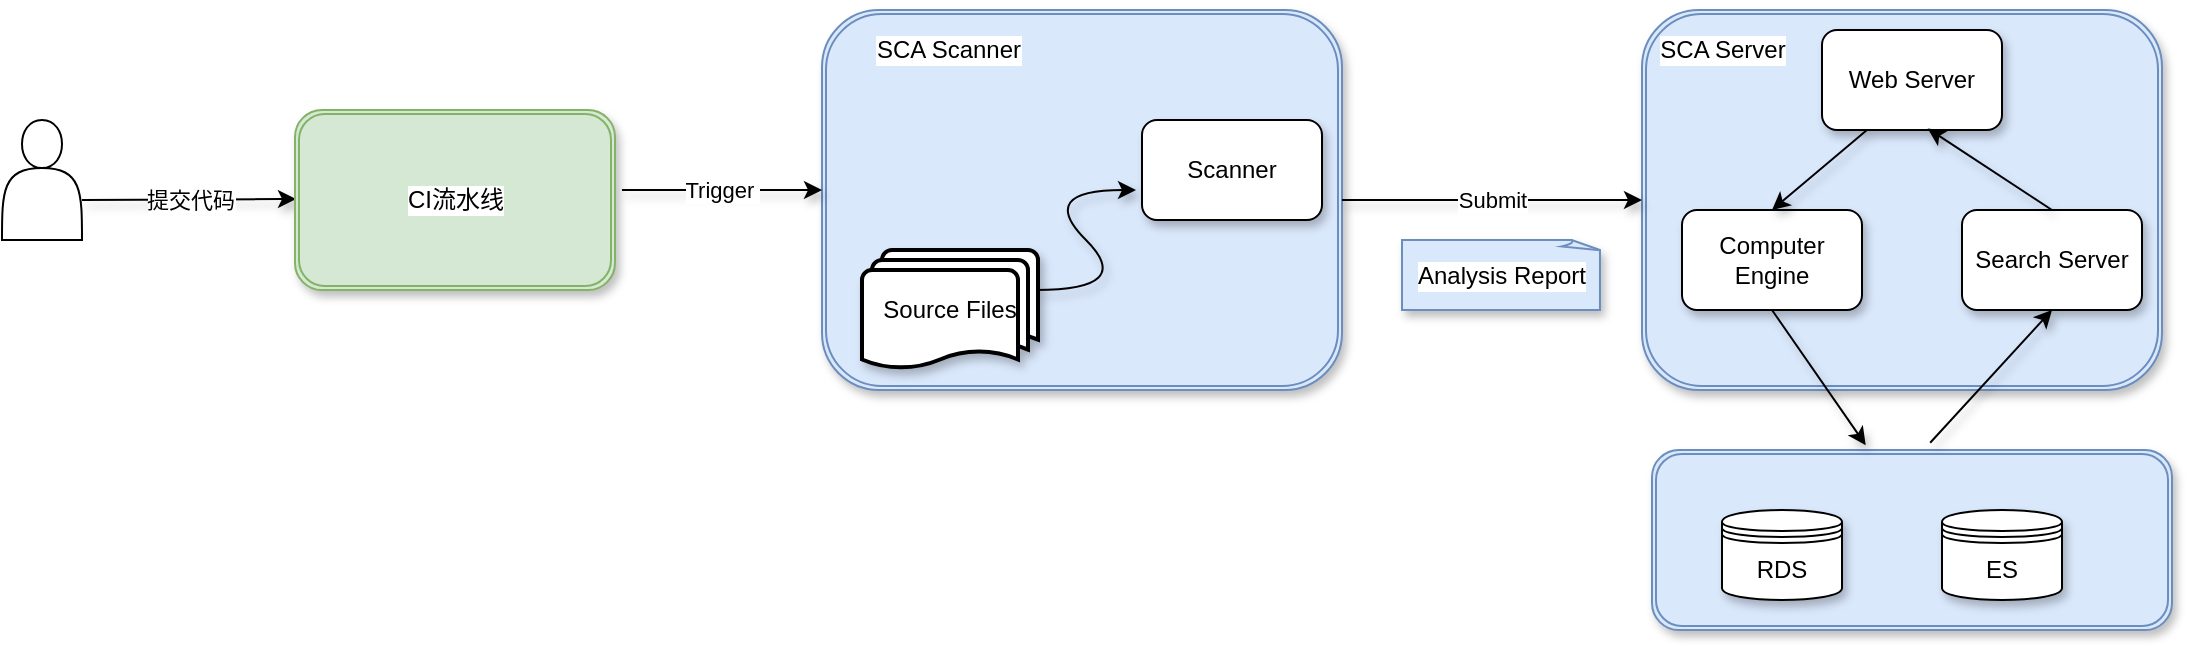 <mxfile version="17.5.0" type="github">
  <diagram id="icDhHl7vQ2tlBuYMG8xw" name="Page-1">
    <mxGraphModel dx="1937" dy="1566" grid="1" gridSize="10" guides="1" tooltips="1" connect="1" arrows="1" fold="1" page="1" pageScale="1" pageWidth="827" pageHeight="1169" math="0" shadow="0">
      <root>
        <mxCell id="0" />
        <mxCell id="1" parent="0" />
        <mxCell id="DSRnUuk4SivCTEABRJ1O-3" value="" style="shape=ext;double=1;rounded=1;whiteSpace=wrap;html=1;labelBackgroundColor=default;fillColor=#dae8fc;strokeColor=#6c8ebf;shadow=1;" parent="1" vertex="1">
          <mxGeometry x="-150" y="-340" width="260" height="190" as="geometry" />
        </mxCell>
        <mxCell id="DSRnUuk4SivCTEABRJ1O-4" value="Scanner" style="rounded=1;whiteSpace=wrap;html=1;labelBackgroundColor=default;shadow=1;" parent="1" vertex="1">
          <mxGeometry x="10" y="-285" width="90" height="50" as="geometry" />
        </mxCell>
        <mxCell id="DSRnUuk4SivCTEABRJ1O-15" value="" style="shape=ext;double=1;rounded=1;whiteSpace=wrap;html=1;labelBackgroundColor=default;fillColor=#dae8fc;strokeColor=#6c8ebf;shadow=1;" parent="1" vertex="1">
          <mxGeometry x="260" y="-340" width="260" height="190" as="geometry" />
        </mxCell>
        <mxCell id="DSRnUuk4SivCTEABRJ1O-16" value="Web Server" style="rounded=1;whiteSpace=wrap;html=1;labelBackgroundColor=default;shadow=1;" parent="1" vertex="1">
          <mxGeometry x="350" y="-330" width="90" height="50" as="geometry" />
        </mxCell>
        <mxCell id="DSRnUuk4SivCTEABRJ1O-17" value="Computer Engine" style="rounded=1;whiteSpace=wrap;html=1;labelBackgroundColor=default;shadow=1;" parent="1" vertex="1">
          <mxGeometry x="280" y="-240" width="90" height="50" as="geometry" />
        </mxCell>
        <mxCell id="DSRnUuk4SivCTEABRJ1O-18" value="Search Server" style="rounded=1;whiteSpace=wrap;html=1;labelBackgroundColor=default;shadow=1;" parent="1" vertex="1">
          <mxGeometry x="420" y="-240" width="90" height="50" as="geometry" />
        </mxCell>
        <mxCell id="DSRnUuk4SivCTEABRJ1O-21" value="Source Files" style="strokeWidth=2;html=1;shape=mxgraph.flowchart.multi-document;whiteSpace=wrap;labelBackgroundColor=default;shadow=1;" parent="1" vertex="1">
          <mxGeometry x="-130" y="-220" width="88" height="60" as="geometry" />
        </mxCell>
        <mxCell id="DSRnUuk4SivCTEABRJ1O-24" value="" style="curved=1;endArrow=classic;html=1;rounded=0;labelBackgroundColor=default;shadow=1;" parent="1" edge="1">
          <mxGeometry width="50" height="50" relative="1" as="geometry">
            <mxPoint x="-43" y="-200" as="sourcePoint" />
            <mxPoint x="7" y="-250" as="targetPoint" />
            <Array as="points">
              <mxPoint x="7" y="-200" />
              <mxPoint x="-43" y="-250" />
            </Array>
          </mxGeometry>
        </mxCell>
        <mxCell id="DSRnUuk4SivCTEABRJ1O-29" value="&lt;meta charset=&quot;utf-8&quot;&gt;&lt;span style=&quot;color: rgb(0, 0, 0); font-family: helvetica; font-size: 12px; font-style: normal; font-weight: 400; letter-spacing: normal; text-align: center; text-indent: 0px; text-transform: none; word-spacing: 0px; display: inline; float: none;&quot;&gt;Analysis Report&lt;/span&gt;" style="whiteSpace=wrap;html=1;shape=mxgraph.basic.document;labelBackgroundColor=default;fillColor=#dae8fc;strokeColor=#6c8ebf;shadow=1;" parent="1" vertex="1">
          <mxGeometry x="140" y="-225" width="100" height="35" as="geometry" />
        </mxCell>
        <mxCell id="DSRnUuk4SivCTEABRJ1O-35" value="" style="endArrow=classic;html=1;rounded=0;entryX=0;entryY=0.5;entryDx=0;entryDy=0;exitX=1;exitY=0.5;exitDx=0;exitDy=0;labelBackgroundColor=default;shadow=1;" parent="1" source="DSRnUuk4SivCTEABRJ1O-3" target="DSRnUuk4SivCTEABRJ1O-15" edge="1">
          <mxGeometry relative="1" as="geometry">
            <mxPoint x="110" y="-270" as="sourcePoint" />
            <mxPoint x="210" y="-270" as="targetPoint" />
          </mxGeometry>
        </mxCell>
        <mxCell id="DSRnUuk4SivCTEABRJ1O-36" value="Submit" style="edgeLabel;resizable=0;html=1;align=center;verticalAlign=middle;labelBackgroundColor=default;shadow=1;" parent="DSRnUuk4SivCTEABRJ1O-35" connectable="0" vertex="1">
          <mxGeometry relative="1" as="geometry" />
        </mxCell>
        <mxCell id="DSRnUuk4SivCTEABRJ1O-40" value="" style="endArrow=classic;html=1;rounded=0;exitX=0.25;exitY=1;exitDx=0;exitDy=0;entryX=0.5;entryY=0;entryDx=0;entryDy=0;labelBackgroundColor=default;shadow=1;" parent="1" source="DSRnUuk4SivCTEABRJ1O-16" target="DSRnUuk4SivCTEABRJ1O-17" edge="1">
          <mxGeometry width="50" height="50" relative="1" as="geometry">
            <mxPoint x="270" y="-200" as="sourcePoint" />
            <mxPoint x="320" y="-250" as="targetPoint" />
          </mxGeometry>
        </mxCell>
        <mxCell id="DSRnUuk4SivCTEABRJ1O-41" value="" style="endArrow=classic;html=1;rounded=0;exitX=0.5;exitY=0;exitDx=0;exitDy=0;entryX=0.587;entryY=0.984;entryDx=0;entryDy=0;entryPerimeter=0;labelBackgroundColor=default;shadow=1;" parent="1" source="DSRnUuk4SivCTEABRJ1O-18" target="DSRnUuk4SivCTEABRJ1O-16" edge="1">
          <mxGeometry width="50" height="50" relative="1" as="geometry">
            <mxPoint x="382.5" y="-270" as="sourcePoint" />
            <mxPoint x="335" y="-230" as="targetPoint" />
          </mxGeometry>
        </mxCell>
        <mxCell id="DSRnUuk4SivCTEABRJ1O-42" value="" style="shape=ext;double=1;rounded=1;whiteSpace=wrap;html=1;labelBackgroundColor=default;fillColor=#dae8fc;strokeColor=#6c8ebf;shadow=1;" parent="1" vertex="1">
          <mxGeometry x="265" y="-120" width="260" height="90" as="geometry" />
        </mxCell>
        <mxCell id="DSRnUuk4SivCTEABRJ1O-43" value="RDS" style="shape=datastore;whiteSpace=wrap;html=1;labelBackgroundColor=default;shadow=1;" parent="1" vertex="1">
          <mxGeometry x="300" y="-90" width="60" height="45" as="geometry" />
        </mxCell>
        <mxCell id="DSRnUuk4SivCTEABRJ1O-44" value="ES" style="shape=datastore;whiteSpace=wrap;html=1;labelBackgroundColor=default;shadow=1;" parent="1" vertex="1">
          <mxGeometry x="410" y="-90" width="60" height="45" as="geometry" />
        </mxCell>
        <mxCell id="DSRnUuk4SivCTEABRJ1O-46" value="" style="endArrow=classic;html=1;rounded=0;exitX=0.5;exitY=1;exitDx=0;exitDy=0;entryX=0.411;entryY=-0.027;entryDx=0;entryDy=0;entryPerimeter=0;labelBackgroundColor=default;shadow=1;" parent="1" source="DSRnUuk4SivCTEABRJ1O-17" target="DSRnUuk4SivCTEABRJ1O-42" edge="1">
          <mxGeometry width="50" height="50" relative="1" as="geometry">
            <mxPoint x="270" y="-140" as="sourcePoint" />
            <mxPoint x="350" y="-130" as="targetPoint" />
          </mxGeometry>
        </mxCell>
        <mxCell id="DSRnUuk4SivCTEABRJ1O-47" value="" style="endArrow=classic;html=1;rounded=0;entryX=0.5;entryY=1;entryDx=0;entryDy=0;exitX=0.535;exitY=-0.04;exitDx=0;exitDy=0;exitPerimeter=0;labelBackgroundColor=default;shadow=1;" parent="1" source="DSRnUuk4SivCTEABRJ1O-42" target="DSRnUuk4SivCTEABRJ1O-18" edge="1">
          <mxGeometry width="50" height="50" relative="1" as="geometry">
            <mxPoint x="400" y="-130" as="sourcePoint" />
            <mxPoint x="360" y="-120" as="targetPoint" />
          </mxGeometry>
        </mxCell>
        <mxCell id="DSRnUuk4SivCTEABRJ1O-50" value="" style="shape=actor;whiteSpace=wrap;html=1;labelBackgroundColor=default;" parent="1" vertex="1">
          <mxGeometry x="-560" y="-285" width="40" height="60" as="geometry" />
        </mxCell>
        <mxCell id="DSRnUuk4SivCTEABRJ1O-55" value="" style="endArrow=classic;html=1;rounded=0;labelBackgroundColor=default;shadow=1;" parent="1" edge="1">
          <mxGeometry relative="1" as="geometry">
            <mxPoint x="-520" y="-245" as="sourcePoint" />
            <mxPoint x="-413" y="-245.5" as="targetPoint" />
          </mxGeometry>
        </mxCell>
        <mxCell id="DSRnUuk4SivCTEABRJ1O-56" value="提交代码" style="edgeLabel;resizable=0;html=1;align=center;verticalAlign=middle;labelBackgroundColor=default;shadow=1;" parent="DSRnUuk4SivCTEABRJ1O-55" connectable="0" vertex="1">
          <mxGeometry relative="1" as="geometry" />
        </mxCell>
        <mxCell id="DSRnUuk4SivCTEABRJ1O-62" value="CI流水线" style="shape=ext;double=1;rounded=1;whiteSpace=wrap;html=1;labelBackgroundColor=default;fillColor=#d5e8d4;strokeColor=#82b366;shadow=1;" parent="1" vertex="1">
          <mxGeometry x="-413.5" y="-290" width="160" height="90" as="geometry" />
        </mxCell>
        <mxCell id="DSRnUuk4SivCTEABRJ1O-64" value="" style="endArrow=classic;html=1;rounded=0;labelBackgroundColor=default;shadow=1;" parent="1" edge="1">
          <mxGeometry relative="1" as="geometry">
            <mxPoint x="-250" y="-250" as="sourcePoint" />
            <mxPoint x="-150" y="-250" as="targetPoint" />
          </mxGeometry>
        </mxCell>
        <mxCell id="DSRnUuk4SivCTEABRJ1O-65" value="Trigger&amp;nbsp;" style="edgeLabel;resizable=0;html=1;align=center;verticalAlign=middle;labelBackgroundColor=default;shadow=1;" parent="DSRnUuk4SivCTEABRJ1O-64" connectable="0" vertex="1">
          <mxGeometry relative="1" as="geometry" />
        </mxCell>
        <mxCell id="DSRnUuk4SivCTEABRJ1O-68" value="SCA Scanner" style="text;html=1;align=center;verticalAlign=middle;resizable=0;points=[];autosize=1;strokeColor=none;fillColor=none;labelBackgroundColor=default;shadow=1;" parent="1" vertex="1">
          <mxGeometry x="-132" y="-330" width="90" height="20" as="geometry" />
        </mxCell>
        <mxCell id="DSRnUuk4SivCTEABRJ1O-69" value="SCA Server" style="text;html=1;align=center;verticalAlign=middle;resizable=0;points=[];autosize=1;strokeColor=none;fillColor=none;labelBackgroundColor=default;shadow=1;" parent="1" vertex="1">
          <mxGeometry x="260" y="-330" width="80" height="20" as="geometry" />
        </mxCell>
      </root>
    </mxGraphModel>
  </diagram>
</mxfile>
